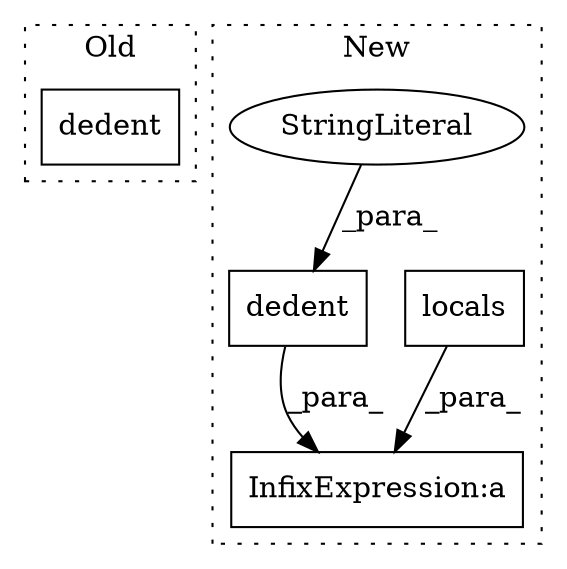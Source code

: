 digraph G {
subgraph cluster0 {
1 [label="dedent" a="32" s="68381,68881" l="7,1" shape="box"];
label = "Old";
style="dotted";
}
subgraph cluster1 {
2 [label="locals" a="32" s="69105" l="8" shape="box"];
3 [label="InfixExpression:a" a="27" s="69102" l="3" shape="box"];
4 [label="dedent" a="32" s="68578,69101" l="7,1" shape="box"];
5 [label="StringLiteral" a="45" s="68585" l="516" shape="ellipse"];
label = "New";
style="dotted";
}
2 -> 3 [label="_para_"];
4 -> 3 [label="_para_"];
5 -> 4 [label="_para_"];
}